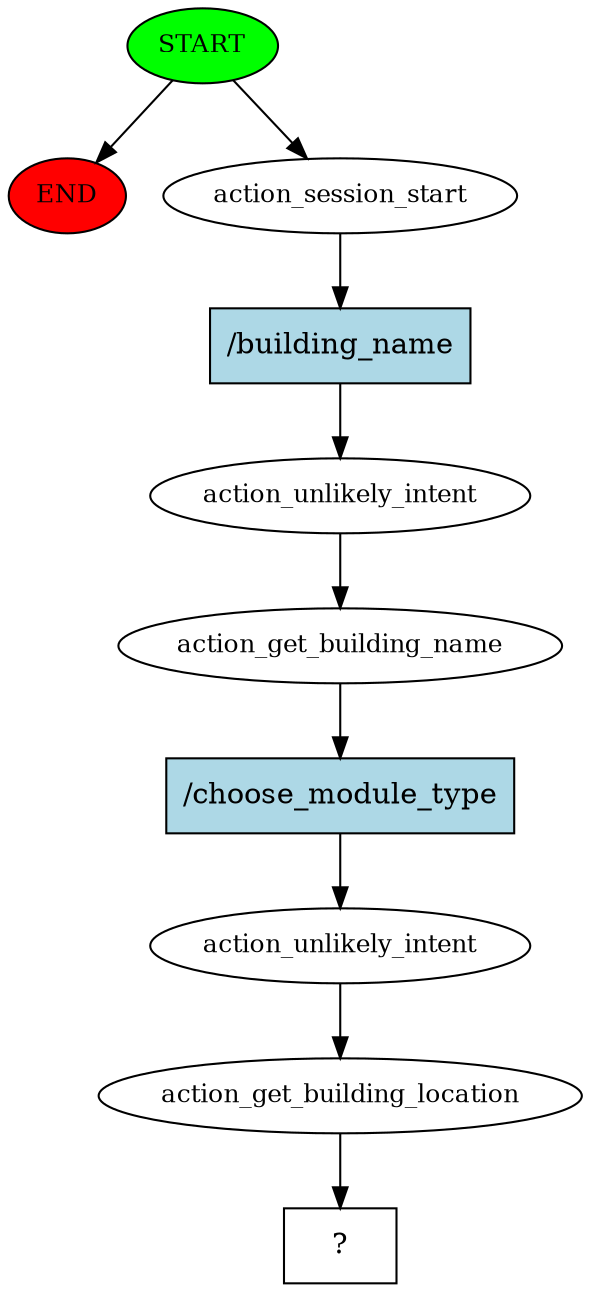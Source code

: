 digraph  {
0 [class="start active", fillcolor=green, fontsize=12, label=START, style=filled];
"-1" [class=end, fillcolor=red, fontsize=12, label=END, style=filled];
1 [class=active, fontsize=12, label=action_session_start];
2 [class=active, fontsize=12, label=action_unlikely_intent];
3 [class=active, fontsize=12, label=action_get_building_name];
4 [class=active, fontsize=12, label=action_unlikely_intent];
5 [class=active, fontsize=12, label=action_get_building_location];
6 [class="intent dashed active", label="  ?  ", shape=rect];
7 [class="intent active", fillcolor=lightblue, label="/building_name", shape=rect, style=filled];
8 [class="intent active", fillcolor=lightblue, label="/choose_module_type", shape=rect, style=filled];
0 -> "-1"  [class="", key=NONE, label=""];
0 -> 1  [class=active, key=NONE, label=""];
1 -> 7  [class=active, key=0];
2 -> 3  [class=active, key=NONE, label=""];
3 -> 8  [class=active, key=0];
4 -> 5  [class=active, key=NONE, label=""];
5 -> 6  [class=active, key=NONE, label=""];
7 -> 2  [class=active, key=0];
8 -> 4  [class=active, key=0];
}
